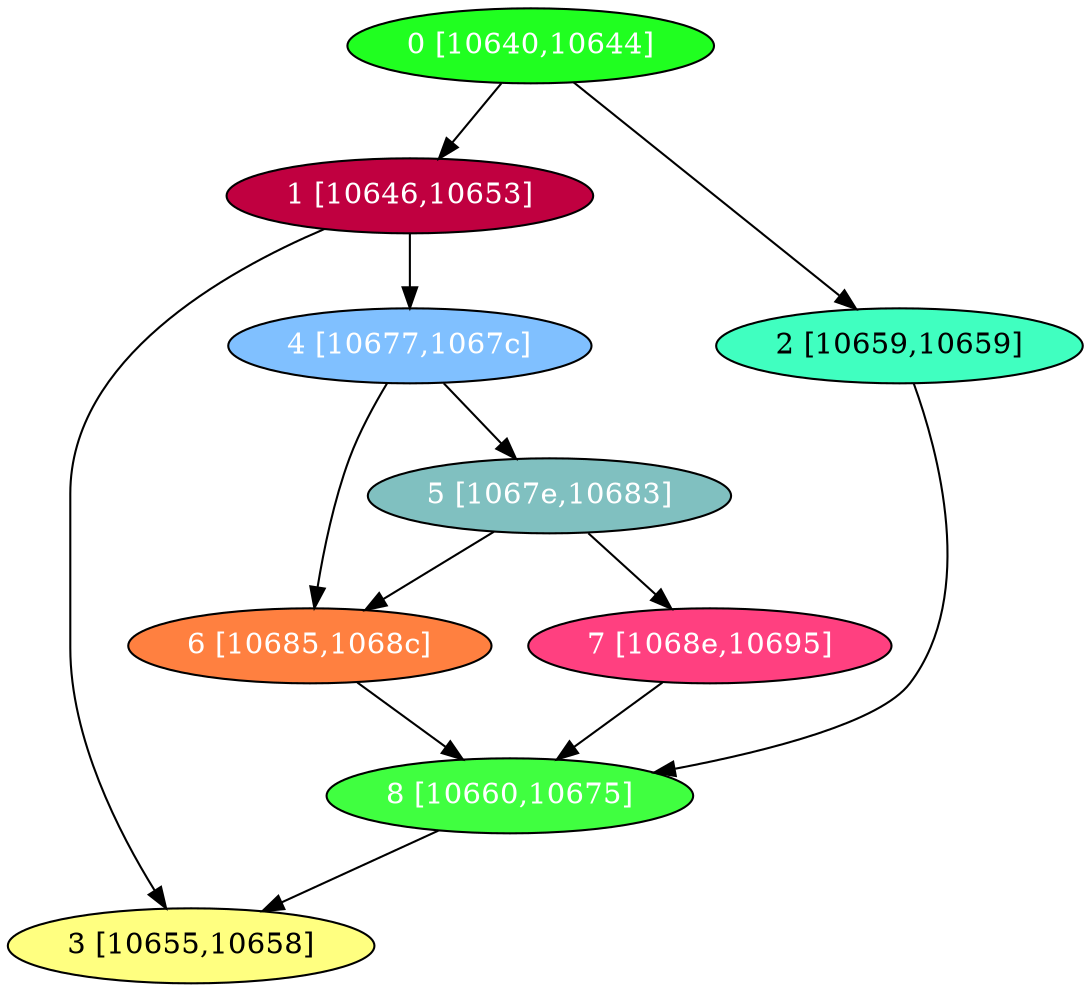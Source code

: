 diGraph libnss3{
	libnss3_0  [style=filled fillcolor="#20FF20" fontcolor="#ffffff" shape=oval label="0 [10640,10644]"]
	libnss3_1  [style=filled fillcolor="#C00040" fontcolor="#ffffff" shape=oval label="1 [10646,10653]"]
	libnss3_2  [style=filled fillcolor="#40FFC0" fontcolor="#000000" shape=oval label="2 [10659,10659]"]
	libnss3_3  [style=filled fillcolor="#FFFF80" fontcolor="#000000" shape=oval label="3 [10655,10658]"]
	libnss3_4  [style=filled fillcolor="#80C0FF" fontcolor="#ffffff" shape=oval label="4 [10677,1067c]"]
	libnss3_5  [style=filled fillcolor="#80C0C0" fontcolor="#ffffff" shape=oval label="5 [1067e,10683]"]
	libnss3_6  [style=filled fillcolor="#FF8040" fontcolor="#ffffff" shape=oval label="6 [10685,1068c]"]
	libnss3_7  [style=filled fillcolor="#FF4080" fontcolor="#ffffff" shape=oval label="7 [1068e,10695]"]
	libnss3_8  [style=filled fillcolor="#40FF40" fontcolor="#ffffff" shape=oval label="8 [10660,10675]"]

	libnss3_0 -> libnss3_1
	libnss3_0 -> libnss3_2
	libnss3_1 -> libnss3_3
	libnss3_1 -> libnss3_4
	libnss3_2 -> libnss3_8
	libnss3_4 -> libnss3_5
	libnss3_4 -> libnss3_6
	libnss3_5 -> libnss3_6
	libnss3_5 -> libnss3_7
	libnss3_6 -> libnss3_8
	libnss3_7 -> libnss3_8
	libnss3_8 -> libnss3_3
}
